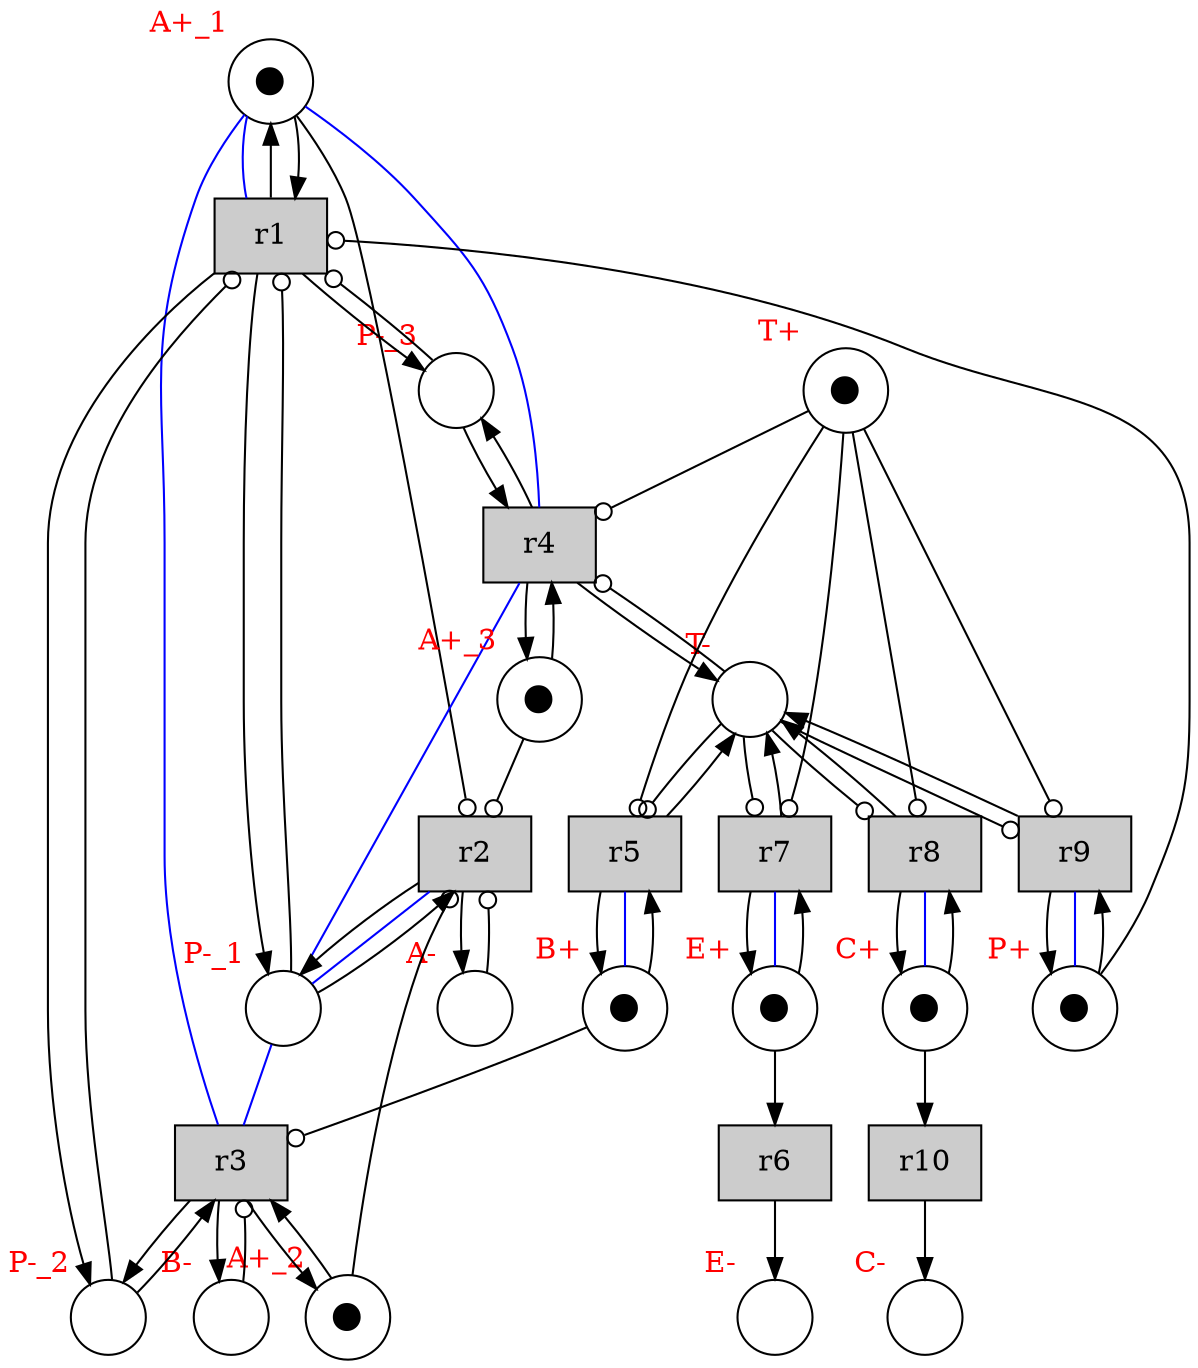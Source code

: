 digraph test {
  p1 -> t1 [arrowhead=none color="blue"];
  p10 -> t2 [arrowhead=none color="blue"];
  p1 -> t3 [arrowhead=none color="blue"];
  p10 -> t3 [arrowhead=none color="blue"];
  p1 -> t4 [arrowhead=none color="blue"];
  p10 -> t4 [arrowhead=none color="blue"];
  p3 -> t5 [arrowhead=none color="blue"];
  p7 -> t7 [arrowhead=none color="blue"];
  p5 -> t8 [arrowhead=none color="blue"];
  p9 -> t9 [arrowhead=none color="blue"];
  t1 -> p14;
  t1 -> p16;
  t1 -> p10;
  t2 -> p2;
  t3 -> p4;
  t4 -> p12;
  t5 -> p12;
  t6 -> p8;
  t7 -> p12;
  t8 -> p12;
  t9 -> p12;
  t10 -> p6;
  t1 -> p1;
  t2 -> p10;
  t3 -> p13;
  t3 -> p14;
  t4 -> p15;
  t4 -> p16;
  t5 -> p3;
  t7 -> p7;
  t8 -> p5;
  t9 -> p9;
  p7 -> t6;
  p5 -> t10;
  p1 -> t1;
  p10 -> t2;
  p13 -> t3;
  p14 -> t3;
  p15 -> t4;
  p16 -> t4;
  p3 -> t5;
  p7 -> t7;
  p5 -> t8;
  p9 -> t9;
  p9 -> t1 [arrowhead=odot];
  p14 -> t1 [arrowhead=odot];
  p16 -> t1 [arrowhead=odot];
  p10 -> t1 [arrowhead=odot];
  p13 -> t2 [arrowhead=odot];
  p15 -> t2 [arrowhead=odot];
  p1 -> t2 [arrowhead=odot];
  p2 -> t2 [arrowhead=odot];
  p3 -> t3 [arrowhead=odot];
  p4 -> t3 [arrowhead=odot];
  p11 -> t4 [arrowhead=odot];
  p12 -> t4 [arrowhead=odot];
  p11 -> t5 [arrowhead=odot];
  p12 -> t5 [arrowhead=odot];
  p11 -> t7 [arrowhead=odot];
  p12 -> t7 [arrowhead=odot];
  p11 -> t8 [arrowhead=odot];
  p12 -> t8 [arrowhead=odot];
  p11 -> t9 [arrowhead=odot];
  p12 -> t9 [arrowhead=odot];
  p1 [label=⬤ xlabel= <<FONT COLOR="red">A+_1</FONT>> shape=circle ];
  p2 [label="" xlabel= <<FONT COLOR="red">A-</FONT>> shape=circle ];
  p3 [label=⬤ xlabel= <<FONT COLOR="red">B+</FONT>> shape=circle ];
  p4 [label="" xlabel= <<FONT COLOR="red">B-</FONT>> shape=circle ];
  p5 [label=⬤ xlabel= <<FONT COLOR="red">C+</FONT>> shape=circle ];
  p6 [label="" xlabel= <<FONT COLOR="red">C-</FONT>> shape=circle ];
  p7 [label=⬤ xlabel= <<FONT COLOR="red">E+</FONT>> shape=circle ];
  p8 [label="" xlabel= <<FONT COLOR="red">E-</FONT>> shape=circle ];
  p9 [label=⬤ xlabel= <<FONT COLOR="red">P+</FONT>> shape=circle ];
  p10 [label="" xlabel= <<FONT COLOR="red">P-_1</FONT>> shape=circle ];
  p11 [label=⬤ xlabel= <<FONT COLOR="red">T+</FONT>> shape=circle ];
  p12 [label="" xlabel= <<FONT COLOR="red">T-</FONT>> shape=circle ];
  p13 [label=⬤ xlabel= <<FONT COLOR="red">A+_2</FONT>> shape=circle ];
  p14 [label="" xlabel= <<FONT COLOR="red">P-_2</FONT>> shape=circle ];
  p15 [label=⬤ xlabel= <<FONT COLOR="red">A+_3</FONT>> shape=circle ];
  p16 [label="" xlabel= <<FONT COLOR="red">P-_3</FONT>> shape=circle ];
  t1 [fillcolor="#cccccc" label="r1" shape=box style=filled];
  t2 [fillcolor="#cccccc" label="r2" shape=box style=filled];
  t3 [fillcolor="#cccccc" label="r3" shape=box style=filled];
  t4 [fillcolor="#cccccc" label="r4" shape=box style=filled];
  t5 [fillcolor="#cccccc" label="r5" shape=box style=filled];
  t6 [fillcolor="#cccccc" label="r6" shape=box style=filled];
  t7 [fillcolor="#cccccc" label="r7" shape=box style=filled];
  t8 [fillcolor="#cccccc" label="r8" shape=box style=filled];
  t9 [fillcolor="#cccccc" label="r9" shape=box style=filled];
  t10 [fillcolor="#cccccc" label="r10" shape=box style=filled];
}